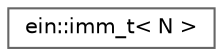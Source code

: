 digraph "Graphical Class Hierarchy"
{
 // LATEX_PDF_SIZE
  bgcolor="transparent";
  edge [fontname=Helvetica,fontsize=10,labelfontname=Helvetica,labelfontsize=10];
  node [fontname=Helvetica,fontsize=10,shape=box,height=0.2,width=0.4];
  rankdir="LR";
  Node0 [id="Node000000",label="ein::imm_t\< N \>",height=0.2,width=0.4,color="grey40", fillcolor="white", style="filled",URL="$dc/db9/group__numerics.html#d9/d33/structein_1_1imm__t",tooltip="A compile time constant passed as an empty struct."];
}
